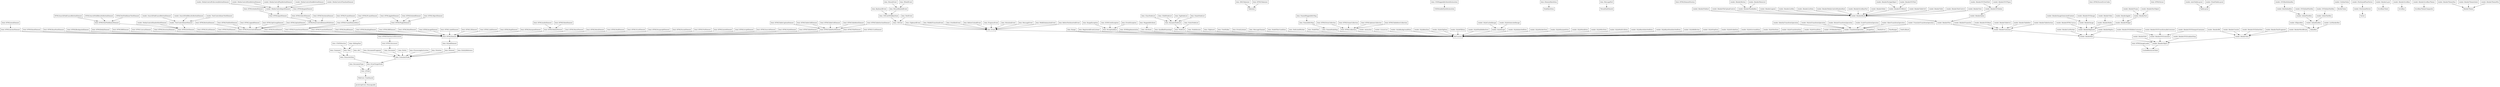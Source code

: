 digraph G{
	node [shape=record];
	Noncopyable [shape=record, label="<self> JavaScriptCore::Noncopyable"];
	TreeShared [shape=record, label="<self> WebCore::TreeShared"];
//! dom
    KeyboardEvent 			[shape=record, label="<self> dom::KeyboardEvent"];
    Range 			        [shape=record, label="<self> dom::Range"];
    XMLTokenizer 			[shape=record, label="<self> dom::XMLTokenizer"];
    ClassNodeList 			[shape=record, label="<self> dom::ClassNodeList"];
    MappedAttribute 		[shape=record, label="<self> dom::MappedAttribute"];
    ClipboardEvent 			[shape=record, label="<self> dom::ClipboardEvent"];
    UIEvent 			    [shape=record, label="<self> dom::UIEvent"];
    CDATASection 			[shape=record, label="<self> dom::CDATASection"];
    CharacterData 			[shape=record, label="<self> dom::CharacterData"];
    ChildNodeList 			[shape=record, label="<self> dom::ChildNodeList"];
    WebKitTransitionEvent 	[shape=record, label="<self> dom::WebKitTransitionEvent"];
    Attr 			        [shape=record, label="<self> dom::Attr"];
    OverflowEvent 			[shape=record, label="<self> dom::OverflowEvent"];
    BeforeUnloadEvent 		[shape=record, label="<self> dom::BeforeUnloadEvent"];
    StyledElement 			[shape=record, label="<self> dom::StyledElement"];
    wNode 			        [shape=record, label="<self> dom::wNode"];
    MouseRelatedEvent 		[shape=record, label="<self> dom::MouseRelatedEvent"];
    ContainerNode 			[shape=record, label="<self> dom::ContainerNode"];
    RangeException 			[shape=record, label="<self> dom::RangeException"];
    RegisteredEventListener	[shape=record, label="<self> dom::RegisteredEventListener"];
    MouseEvent 			    [shape=record, label="<self> dom::MouseEvent"];
    ProgressEvent 			[shape=record, label="<self> dom::ProgressEvent"];
    ExceptionBase 			[shape=record, label="<self> dom::ExceptionBase"];
    MutationEvent 			[shape=record, label="<self> dom::MutationEvent"];
    EditingText 			[shape=record, label="<self> dom::EditingText"];
    DocumentFragment 		[shape=record, label="<self> dom::DocumentFragment"];
    DOMCoreException 		[shape=record, label="<self> dom::DOMCoreException"];
    DOMImplementation 		[shape=record, label="<self> dom::DOMImplementation"];
    Attribute 			    [shape=record, label="<self> dom::Attribute"];
    Document 			    [shape=record, label="<self> dom::Document"];
    QualifiedNameImpl 		[shape=record, label="<self> dom::QualifiedNameImpl"];
    Entity 			        [shape=record, label="<self> dom::Entity"];
    MessageEvent 			[shape=record, label="<self> dom::MessageEvent"];
    ProcessingInstruction 	[shape=record, label="<self> dom::ProcessingInstruction"];
    NodeList 			    [shape=record, label="<self> dom::NodeList"];
    Notation 			    [shape=record, label="<self> dom::Notation"];
    NodeIterator 			[shape=record, label="<self> dom::NodeIterator"];
    CSSMappedAttributeDeclaration[shape=record, label="<self> dom::CSSMappedAttributeDeclaration"];
    Clipboard 			    [shape=record, label="<self> dom::Clipboard"];
    Event 			        [shape=record, label="<self> dom::Event"];
    NamedMappedAttrMap 		[shape=record, label="<self> dom::NamedMappedAttrMap"];
    UIEventWithKeyState 	[shape=record, label="<self> dom::UIEventWithKeyState"];
    TreeWalker 			    [shape=record, label="<self> dom::TreeWalker"];
    EventException 			[shape=record, label="<self> dom::EventException"];
    DocumentType 			[shape=record, label="<self> dom::DocumentType"];
    NamedAttrMap 			[shape=record, label="<self> dom::NamedAttrMap"];
    WheelEvent 				[shape=record, label="<self> dom::WheelEvent"];
    EventTargetNode 		[shape=record, label="<self> dom::EventTargetNode"];
    WebKitAnimationEvent 	[shape=record, label="<self> dom::WebKitAnimationEvent"];
    EventListener 			[shape=record, label="<self> dom::EventListener"];
    ElementRareData 		[shape=record, label="<self> dom::ElementRareData"];
    Element 				[shape=record, label="<self> dom::Element"];
    DynamicNodeList 		[shape=record, label="<self> dom::DynamicNodeList"];
    MessageChannel 			[shape=record, label="<self> dom::MessageChannel"];
    Comment 				[shape=record, label="<self> dom::Comment"];
    TagNodeList 			[shape=record, label="<self> dom::TagNodeList"];
    NodeFilterCondition 	[shape=record, label="<self> dom::NodeFilterCondition"];
    DedicatedWorker 		[shape=record, label="<self> dom::DedicatedWorker"];
    StaticNodeList 			[shape=record, label="<self> dom::StaticNodeList"];
    Text 					[shape=record, label="<self> dom::Text"];
    NodeFilter 				[shape=record, label="<self> dom::NodeFilter"];
    EntityReference 		[shape=record, label="<self> dom::EntityReference"];
    MessagePort 			[shape=record, label="<self> dom::MessagePort"];
    BeforeTextInsertedEvent	[shape=record, label="<self> dom::BeforeTextInsertedEvent"];
    NameNodeList 			[shape=record, label="<self> dom::NameNodeList"];
    NamedNodeMap 			[shape=record, label="<self> dom::NamedNodeMap"];
    TextEvent 			    [shape=record, label="<self> dom::TextEvent"];

//! html
	HTMLAnchorElement      	[shape=record,label="<self> html::HTMLAnchorElement"];
	HTMLAppletElement 		[shape=record,label="<self> html::HTMLAppletElement"];
	HTMLAreaElement 		[shape=record,label="<self> html::HTMLAreaElement"];
	HTMLAudioElement        [shape=record,label="<self> html::HTMLAudioElement"];
	HTMLBaseElement 		[shape=record,label="<self> html::HTMLBaseElement"];
	HTMLBaseFontElement 	[shape=record,label="<self> html::HTMLBaseFontElement"];
	HTMLBlockquoteElement   [shape=record,label="<self> html::HTMLBlockquoteElement"];
	HTMLBodyElement         [shape=record,label="<self> html::HTMLBodyElement"];
	HTMLBRElement 			[shape=record,label="<self> html::HTMLBRElement"];
	HTMLButtonElement       [shape=record,label="<self> html::HTMLButtonElement"];
	HTMLCanvasElement       [shape=record,label="<self> html::HTMLCanvasElement"];
	HTMLCollection          [shape=record,label="<self> html::HTMLCollection"];
	HTMLDirectoryElement    [shape=record,label="<self> html::HTMLDirectoryElement"];
	HTMLDivElement          [shape=record,label="<self> html::HTMLDivElement"];
	HTMLDListElement        [shape=record,label="<self> html::HTMLDListElement"];
	HTMLDocument            [shape=record,label="<self> html::HTMLDocument"];
	HTMLElementFactory 		[shape=record,label="<self> html::HTMLElementFactory"];
	HTMLElement             [shape=record,label="<self> html::HTMLElement"];
	HTMLEmbedElement        [shape=record,label="<self> html::HTMLEmbedElement"];
	HTMLFieldSetElement     [shape=record,label="<self> html::HTMLFieldSetElement"];
	HTMLFontElement         [shape=record,label="<self> html::HTMLFontElement"];
	HTMLFormCollection      [shape=record,label="<self> html::HTMLFormCollection"];
	HTMLFormControlElement  [shape=record,label="<self> html::HTMLFormControlElement"];
	HTMLFormElement         [shape=record,label="<self> html::HTMLFormElement"];
	HTMLFrameElementBase    [shape=record,label="<self> html::HTMLFrameElementBase"];
	HTMLFrameElement        [shape=record,label="<self> html::HTMLFrameElement"];
	HTMLFrameOwnerElement   [shape=record,label="<self> html::HTMLFrameOwnerElement"];
	HTMLFrameSetElement     [shape=record,label="<self> html::HTMLFrameSetElement"];
	HTMLHeadElement         [shape=record,label="<self> html::HTMLHeadElement"];
	HTMLHeadingElement      [shape=record,label="<self> html::HTMLHeadingElement"];
	HTMLHRElement           [shape=record,label="<self> html::HTMLHRElement"];
	HTMLHtmlElement         [shape=record,label="<self> html::HTMLHtmlElement"];
	HTMLIFrameElement       [shape=record,label="<self> html::HTMLIFrameElement"];
	HTMLImageElement        [shape=record,label="<self> html::HTMLImageElement"];
	HTMLImageLoader         [shape=record,label="<self> html::HTMLImageLoader"];
	HTMLInputElement        [shape=record,label="<self> html::HTMLInputElement"];
	HTMLIsIndexElement      [shape=record,label="<self> html::HTMLIsIndexElement"];
	HTMLKeygenElement       [shape=record,label="<self> html::HTMLKeygenElement"];
	HTMLLabelElement        [shape=record,label="<self> html::HTMLLabelElement"];
	HTMLLegendElement       [shape=record,label="<self> html::HTMLLegendElement"];
	HTMLLIElement           [shape=record,label="<self> html::HTMLLIElement"];
	HTMLLinkElement         [shape=record,label="<self> html::HTMLLinkElement"];
	HTMLMapElement          [shape=record,label="<self> html::HTMLMapElement"];
	HTMLMarqueeElement      [shape=record,label="<self> html::HTMLMarqueeElement"];
	HTMLMediaElement        [shape=record,label="<self> html::HTMLMediaElement"];
	HTMLMenuElement         [shape=record,label="<self> html::HTMLMenuElement"];
	HTMLMetaElement         [shape=record,label="<self> html::HTMLMetaElement"];
	HTMLModElement          [shape=record,label="<self> html::HTMLModElement"];
	HTMLNameCollection      [shape=record,label="<self> html::HTMLNameCollection"];
	HTMLObjectElement       [shape=record,label="<self> html::HTMLObjectElement"];
	HTMLOListElement        [shape=record,label="<self> html::HTMLOListElement"];
	HTMLOptGroupElement     [shape=record,label="<self> html::HTMLOptGroupElement"];
	HTMLOptionElement       [shape=record,label="<self> html::HTMLOptionElement"];
	HTMLOptionsCollection   [shape=record,label="<self> html::HTMLOptionsCollection"];
	HTMLParagraphElement    [shape=record,label="<self> html::HTMLParagraphElement"];
	HTMLParamElement        [shape=record,label="<self> html::HTMLParamElement"];
	HTMLParserErrorCodes    [shape=record,label="<self> html::HTMLParserErrorCodes"];
	HTMLParser              [shape=record,label="<self> html::HTMLParser"];
	HTMLPlugInElement       [shape=record,label="<self> html::HTMLPlugInElement"];
	HTMLPreElement          [shape=record,label="<self> html::HTMLPreElement"];
	HTMLQuoteElement        [shape=record,label="<self> html::HTMLQuoteElement"];
	HTMLScriptElement       [shape=record,label="<self> html::HTMLScriptElement"];
	HTMLSelectElement       [shape=record,label="<self> html::HTMLSelectElement"];
	HTMLSourceElement       [shape=record,label="<self> html::HTMLSourceElement"];
	HTMLStyleElement 		[shape=record,label="<self> html::HTMLStyleElement 	"];
	HTMLTableCaptionElement [shape=record,label="<self> html::HTMLTableCaptionElement"];
	HTMLTableCellElement    [shape=record,label="<self> html::HTMLTableCellElement"];
	HTMLTableColElement     [shape=record,label="<self> html::HTMLTableColElement"];
	HTMLTableElement        [shape=record,label="<self> html::HTMLTableElement"];
	HTMLTablePartElement    [shape=record,label="<self> html::HTMLTablePartElement"];
	HTMLTableRowElement     [shape=record,label="<self> html::HTMLTableRowElement"];
	HTMLTableRowsCollection [shape=record,label="<self> html::HTMLTableRowsCollection"];
	HTMLTableSectionElement [shape=record,label="<self> html::HTMLTableSectionElement"];
	HTMLTextAreaElement     [shape=record,label="<self> html::HTMLTextAreaElement"];
	HTMLTitleElement        [shape=record,label="<self> html::HTMLTitleElement"];
	HTMLTokenizer           [shape=record,label="<self> html::HTMLTokenizer"];
	HTMLUListElement        [shape=record,label="<self> html::HTMLUListElement"];
	HTMLVideoElement 		[shape=record,label="<self> html::HTMLVideoElement"];
	HTMLViewSourceDocument  [shape=record,label="<self> html::HTMLViewSourceDocument"];
	HTMLTextFieldInnerElement[shape=record,label="<self> html::HTMLTextFieldInnerElement"];
    //! render
    Animation                       [shape=record, label="<self> render::Animation"];
    AutoTableLayout                 [shape=record, label="<self> render::AutoTableLayout"];
    CursorList                      [shape=record, label="<self> render::CursorList"];
    EllipsisBox                     [shape=record, label="<self> render::EllipsisBox"];
    FixedTableLayout                [shape=record, label="<self> render::FixedTableLayout"];
    IdentityTransformOperation      [shape=record, label="<self> render::IdentityTransformOperation"];
    InlineFlowBox                   [shape=record, label="<self> render::InlineFlowBox"];
    InlineRunBox                    [shape=record, label="<self> render::InlineRunBox"];
    InlineTextBox                   [shape=record, label="<self> render::InlineTextBox"];
    ListMarkerBox                   [shape=record, label="<self> render::ListMarkerBox"];
    MatrixTransformOperation        [shape=record, label="<self> render::MatrixTransformOperation"];
    MediaControlFullscreenButtonElement[shape=record, label="<self> render::MediaControlFullscreenButtonElement"];
    MediaControlInputElement        [shape=record, label="<self> render::MediaControlInputElement"];
    MediaControlMuteButtonElement   [shape=record, label="<self> render::MediaControlMuteButtonElement"];
    MediaControlPlayButtonElement   [shape=record, label="<self> render::MediaControlPlayButtonElement"];
    MediaControlSeekButtonElement   [shape=record, label="<self> render::MediaControlSeekButtonElement"];
    MediaControlShadowRootElement   [shape=record, label="<self> render::MediaControlShadowRootElement"];
    MediaControlTimelineElement     [shape=record, label="<self> render::MediaControlTimelineElement"];
    OutlineValue                    [shape=record, label="<self> render::OutlineValue"];
    PositionedFloatVector           [shape=record, label="<self> render::PositionedFloatVector"];
    PositionedVector                [shape=record, label="<self> render::PositionedVector"];
    RenderApplet                    [shape=record, label="<self> render::RenderApplet"];
    RenderBlock				        [shape=record, label="<self> render::RenderBlock"];
    RenderBox				        [shape=record, label="<self> render::RenderBox"];
    RenderBR				        [shape=record, label="<self> render::RenderBR"];
    RenderButton				    [shape=record, label="<self> render::RenderButton"];
    RenderContainer				    [shape=record, label="<self> render::RenderContainer"];
    RenderCounter				    [shape=record, label="<self> render::RenderCounter"];
    RenderFieldset				    [shape=record, label="<self> render::RenderFieldset"];
    RenderFileUploadControl			[shape=record, label="<self> render::RenderFileUploadControl"];
    RenderFlexibleBox				[shape=record, label="<self> render::RenderFlexibleBox"];
    RenderFlow				        [shape=record, label="<self> render::RenderFlow"];
    RenderForeignObject				[shape=record, label="<self> render::RenderForeignObject"];
    RenderFrame				        [shape=record, label="<self> render::RenderFrame"];
    RenderFrameSet				    [shape=record, label="<self> render::RenderFrameSet"];
    RenderHTMLCanvas				[shape=record, label="<self> render::RenderHTMLCanvas"];
    RenderImageGeneratedContent		[shape=record, label="<self> render::RenderImageGeneratedContent"];
    RenderImage				        [shape=record, label="<self> render::RenderImage"];
    RenderInline				    [shape=record, label="<self> render::RenderInline"];
    RenderLayer				        [shape=record, label="<self> render::RenderLayer"];
    RenderLegend				    [shape=record, label="<self> render::RenderLegend"];
    RenderListBox				    [shape=record, label="<self> render::RenderListBox"];
    RenderListItem				    [shape=record, label="<self> render::RenderListItem"];
    RenderListMarker				[shape=record, label="<self> render::RenderListMarker"];
    RenderMediaControlShadowRoot	[shape=record, label="<self> render::RenderMediaControlShadowRoot"];
    RenderMedia				        [shape=record, label="<self> render::RenderMedia"];
    RenderMenuList				    [shape=record, label="<self> render::RenderMenuList"];
    RenderObject				    [shape=record, label="<self> render::RenderObject"];
    RenderPartObject				[shape=record, label="<self> render::RenderPartObject"];
    RenderPart				        [shape=record, label="<self> render::RenderPart"];
    RenderPath				        [shape=record, label="<self> render::RenderPath"];
    RenderReplaced				    [shape=record, label="<self> render::RenderReplaced"];
    RenderReplica				    [shape=record, label="<self> render::RenderReplica"];
    RenderScrollbarPart				[shape=record, label="<self> render::RenderScrollbarPart"];
    RenderScrollbar				    [shape=record, label="<self> render::RenderScrollbar"];
    RenderScrollbarTheme			[shape=record, label="<self> render::RenderScrollbarTheme"];
    RenderSlider				    [shape=record, label="<self> render::RenderSlider"];
    RenderSVGBlock				    [shape=record, label="<self> render::RenderSVGBlock"];
    RenderSVGContainer				[shape=record, label="<self> render::RenderSVGContainer"];
    RenderSVGGradientStop			[shape=record, label="<self> render::RenderSVGGradientStop"];
    RenderSVGHiddenContainer		[shape=record, label="<self> render::RenderSVGHiddenContainer"];
    RenderSVGImage				    [shape=record, label="<self> render::RenderSVGImage"];
    RenderSVGInline				    [shape=record, label="<self> render::RenderSVGInline"];
    RenderSVGInlineText				[shape=record, label="<self> render::RenderSVGInlineText"];
    RenderSVGRoot				    [shape=record, label="<self> render::RenderSVGRoot"];
    RenderSVGTextPath				[shape=record, label="<self> render::RenderSVGTextPath"];
    RenderSVGText				    [shape=record, label="<self> render::RenderSVGText"];
    RenderSVGTransformableContainer	[shape=record, label="<self> render::RenderSVGTransformableContainer"];
    RenderSVGTSpan			    	[shape=record, label="<self> render::RenderSVGTSpan"];
    RenderSVGViewportContainer		[shape=record, label="<self> render::RenderSVGViewportContainer"];
    RenderTableCell			    	[shape=record, label="<self> render::RenderTableCell"];
    RenderTableCol				    [shape=record, label="<self> render::RenderTableCol"];
    RenderTable	        			[shape=record, label="<self> render::RenderTable"];
    RenderTableRow		    		[shape=record, label="<self> render::RenderTableRow"];
    RenderTableSection				[shape=record, label="<self> render::RenderTableSection"];
    RenderTextControl				[shape=record, label="<self> render::RenderTextControl"];
    RenderTextFragment				[shape=record, label="<self> render::RenderTextFragment"];
    RenderText				        [shape=record, label="<self> render::RenderText"];
    RenderThemeMac	    			[shape=record, label="<self> render::RenderThemeMac"];
    RenderThemeSafari				[shape=record, label="<self> render::RenderThemeSafari"];
    RenderThemeWin		    		[shape=record, label="<self> render::RenderThemeWin"];
    RenderVideo			        	[shape=record, label="<self> render::RenderVideo"];
    RenderView			        	[shape=record, label="<self> render::RenderView"];
    RenderWidget			    	[shape=record, label="<self> render::RenderWidget"];
    RenderWordBreak			    	[shape=record, label="<self> render::RenderWordBreak"];
    RootInlineBox			    	[shape=record, label="<self> render::RootInlineBox"];
    RotateTransformOperation		[shape=record, label="<self> render::RotateTransformOperation"];
    ScaleTransformOperation			[shape=record, label="<self> render::ScaleTransformOperation"];
    SearchFieldCancelButtonElement	[shape=record, label="<self> render::SearchFieldCancelButtonElement"];
    SearchFieldResultsButtonElement	[shape=record, label="<self> render::SearchFieldResultsButtonElement"];
    SkewTransformOperation			[shape=record, label="<self> render::SkewTransformOperation"];
    StyleBackgroundData				[shape=record, label="<self> render::StyleBackgroundData"];
    StyleBoxData			    	[shape=record, label="<self> render::StyleBoxData"];
    StyleCachedImage				[shape=record, label="<self> render::StyleCachedImage"];
    StyleClipData			    	[shape=record, label="<self> render::StyleClipData"];
    StyleFillData			    	[shape=record, label="<self> render::StyleFillData"];
    StyleFlexibleBoxData			[shape=record, label="<self> render::StyleFlexibleBoxData"];
    StyleGeneratedImage				[shape=record, label="<self> render::StyleGeneratedImage"];
    StyleImage			        	[shape=record, label="<self> render::StyleImage"];
    StyleInheritedData				[shape=record, label="<self> render::StyleInheritedData"];
    StyleMarkerData			    	[shape=record, label="<self> render::StyleMarkerData"];
    StyleMarqueeData				[shape=record, label="<self> render::StyleMarqueeData"];
    StyleMaskData		    		[shape=record, label="<self> render::StyleMaskData"];
    StyleMiscData		    		[shape=record, label="<self> render::StyleMiscData"];
    StyleMultiColData				[shape=record, label="<self> render::StyleMultiColData"];
    StyleRareInheritedData			[shape=record, label="<self> render::StyleRareInheritedData"];
    StyleRareNonInheritedData		[shape=record, label="<self> render::StyleRareNonInheritedData"];
    StyleReflection			    	[shape=record, label="<self> render::StyleReflection"];
    StyleStopData			    	[shape=record, label="<self> render::StyleStopData"];
    StyleStrokeData			    	[shape=record, label="<self> render::StyleStrokeData"];
    StyleSurroundData				[shape=record, label="<self> render::StyleSurroundData"];
    StyleTextData			    	[shape=record, label="<self> render::StyleTextData"];
    StyleTransformData				[shape=record, label="<self> render::StyleTransformData"];
    StyleVisualData			    	[shape=record, label="<self> render::StyleVisualData"];
    SVGInlineFlowBox				[shape=record, label="<self> render::SVGInlineFlowBox"];
    SVGInlineTextBox				[shape=record, label="<self> render::SVGInlineTextBox"];
    SVGRenderStyle			    	[shape=record, label="<self> render::SVGRenderStyle"];
    SVGRootInlineBox				[shape=record, label="<self> render::SVGRootInlineBox"];
    TextControlInnerElement			[shape=record, label="<self> render::TextControlInnerElement"];
    TextControlInnerTextElement		[shape=record, label="<self> render::TextControlInnerTextElement"];
    TransformOperation			    [shape=record, label="<self> render::TransformOperation"];
    TranslateTransformOperation		[shape=record, label="<self> render::TranslateTransformOperation"];

	TreeShared -> Noncopyable ;

    KeyboardEvent -> UIEventWithKeyState;
    Range -> RefCounted;
    XMLTokenizer -> Tokenizer;
    ClassNodeList -> DynamicNodeList;
    MappedAttribute -> Attribute;
    ClipboardEvent -> Event;
    UIEvent -> Event;
    CDATASection -> Text;
    CharacterData -> EventTargetNode;
    ChildNodeList -> DynamicNodeList;
    WebKitTransitionEvent -> Event;
    Attr -> ContainerNode;
    OverflowEvent -> Event;
    BeforeUnloadEvent -> Event;
    StyledElement -> Element;
    wNode -> TreeShared;
    MouseRelatedEvent -> UIEventWithKeyState;
    ContainerNode -> EventTargetNode;
    RangeException -> ExceptionBase;
    RegisteredEventListener -> RefCounted;
    MouseEvent -> MouseRelatedEvent;
    ProgressEvent -> Event;
    ExceptionBase -> RefCounted;
    MutationEvent -> Event;
    EditingText -> Text;
    DocumentFragment -> ContainerNode;
    DOMCoreException -> ExceptionBase;
    DOMImplementation -> RefCounted;
    Attribute -> RefCounted;
    Document -> ContainerNode;
    QualifiedNameImpl -> RefCounted;
    Entity -> ContainerNode;
    MessageEvent -> Event;
    ProcessingInstruction -> ContainerNode;
    NodeList -> RefCounted;
    Notation -> ContainerNode;
    NodeIterator -> RefCounted;
    CSSMappedAttributeDeclaration -> CSSMutableStyleDeclaration;
    Clipboard -> RefCounted;
    Event -> RefCounted;
    NamedMappedAttrMap -> NamedAttrMap;
    UIEventWithKeyState -> UIEvent;
    TreeWalker -> RefCounted;
    EventException -> ExceptionBase;
    DocumentType -> wNode;
    NamedAttrMap -> NamedNodeMap;
    WheelEvent -> MouseRelatedEvent;
    EventTargetNode -> wNode;
    WebKitAnimationEvent -> Event;
    EventListener -> RefCounted;
    ElementRareData -> NodeRareData;
    Element -> ContainerNode;
    DynamicNodeList -> NodeList;
    MessageChannel -> RefCounted;
    Comment -> CharacterData;
    TagNodeList -> DynamicNodeList;
    NodeFilterCondition -> RefCounted;
    DedicatedWorker -> RefCounted;
    StaticNodeList -> NodeList;
    Text -> CharacterData;
    NodeFilter -> RefCounted;
    EntityReference -> ContainerNode;
    MessagePort -> ThreadSafeShared;
    BeforeTextInsertedEvent -> Event;
    NameNodeList -> DynamicNodeList;
    NamedNodeMap -> RefCounted;
    TextEvent -> UIEvent;
    // html
    HTMLAnchorElement -> HTMLElement;
    HTMLAppletElement -> HTMLPlugInElement;
    HTMLAreaElement -> HTMLAnchorElement;
    HTMLAudioElement -> HTMLMediaElement;
    HTMLBaseElement -> HTMLElement;
    HTMLBaseFontElement -> HTMLElement;
    HTMLBlockquoteElement -> HTMLElement;
    HTMLBodyElement -> HTMLElement;
    HTMLBRElement -> HTMLElement;
    HTMLButtonElement -> HTMLFormControlElement;
    HTMLCanvasElement -> HTMLElement;
    HTMLCollection -> RefCounted;
    HTMLDirectoryElement -> HTMLElement;
    HTMLDivElement -> HTMLElement;
    HTMLDListElement -> HTMLElement;
    HTMLDocument -> Document;
    HTMLElement -> StyledElement;
    HTMLEmbedElement -> HTMLPlugInElement;
    HTMLFieldSetElement -> HTMLFormControlElement;
    HTMLFontElement -> HTMLElement;
    HTMLFormCollection -> HTMLCollection;
    HTMLFormControlElement -> HTMLElement;
    HTMLFormControlElementWithState -> HTMLFormControlElement;
    HTMLFormElement -> HTMLElement;
    HTMLFrameElementBase -> HTMLFrameOwnerElement;
    HTMLFrameElement -> HTMLFrameElementBase;
    HTMLFrameOwnerElement -> HTMLElement;
    HTMLFrameSetElement -> HTMLElement;
    HTMLHeadElement -> HTMLElement;
    HTMLHeadingElement -> HTMLElement;
    HTMLHRElement -> HTMLElement;
    HTMLHtmlElement -> HTMLElement;
    HTMLIFrameElement -> HTMLFrameElementBase;
    HTMLImageElement -> HTMLElement;
    HTMLImageLoader -> CachedResourceClient;
    HTMLInputElement -> HTMLFormControlElementWithState;
    HTMLIsIndexElement -> HTMLInputElement;
    HTMLKeygenElement -> HTMLSelectElement;
    HTMLLabelElement -> HTMLElement;
    HTMLLegendElement -> HTMLFormControlElement;
    HTMLLIElement -> HTMLElement;
    HTMLLinkElement -> HTMLElement;
    HTMLMapElement -> HTMLElement;
    HTMLMarqueeElement -> HTMLElement;
    HTMLMediaElement -> HTMLElement;
    HTMLMenuElement -> HTMLElement;
    HTMLMetaElement -> HTMLElement;
    HTMLModElement -> HTMLElement;
    HTMLNameCollection -> HTMLCollection;
    HTMLObjectElement -> HTMLPlugInElement;
    HTMLOListElement -> HTMLElement;
    HTMLOptGroupElement -> HTMLFormControlElement;
    HTMLOptionElement -> HTMLFormControlElement;
    HTMLOptionsCollection -> HTMLCollection;
    HTMLParagraphElement -> HTMLElement;
    HTMLParamElement -> HTMLElement;
    HTMLPlugInElement -> HTMLFrameOwnerElement;
    HTMLPreElement -> HTMLElement;
    HTMLQuoteElement -> HTMLElement;
    HTMLScriptElement -> HTMLElement;
    HTMLSearchFieldCancelButtonElement -> HTMLTextFieldInnerElement;
    HTMLSearchFieldResultsButtonElement -> HTMLTextFieldInnerElement;
    HTMLSelectElement -> HTMLFormControlElementWithState;
    HTMLSourceElement -> HTMLElement;
    HTMLStyleElement -> HTMLElement;
    HTMLTableCaptionElement -> HTMLTablePartElement;
    HTMLTableCellElement -> HTMLTablePartElement;
    HTMLTableColElement -> HTMLTablePartElement;
    HTMLTableElement -> HTMLElement;
    HTMLTablePartElement -> HTMLElement;
    HTMLTableRowElement -> HTMLTablePartElement;
    HTMLTableRowsCollection -> HTMLCollection;
    HTMLTableSectionElement -> HTMLTablePartElement;
    HTMLTextAreaElement -> HTMLFormControlElementWithState;
    HTMLTextFieldInnerElement -> HTMLDivElement;
    HTMLTextFieldInnerTextElement -> HTMLTextFieldInnerElement;
    HTMLTitleElement -> HTMLElement;
    HTMLTokenizer -> Tokenizer;
    HTMLUListElement -> HTMLElement;
    HTMLVideoElement -> HTMLMediaElement;
    HTMLViewSourceDocument -> HTMLDocument;
    ImageData -> RefCounted;
    MediaError -> RefCounted;
    TimeRanges -> RefCounted;
    VoidCallback -> RefCounted;
    //! render 
    Animation -> RefCounted;
    AutoTableLayout -> TableLayout;
    CursorList -> RefCounted;
    EllipsisBox -> InlineBox;
    FixedTableLayout -> TableLayout;
    IdentityTransformOperation -> TransformOperation;
    InlineFlowBox -> InlineRunBox;
    InlineRunBox -> InlineBox;
    InlineTextBox -> InlineRunBox;
    ListMarkerBox -> InlineBox;
    MatrixTransformOperation -> TransformOperation;
    MediaControlFullscreenButtonElement -> MediaControlInputElement;
    MediaControlInputElement -> HTMLInputElement;
    MediaControlMuteButtonElement -> MediaControlInputElement;
    MediaControlPlayButtonElement -> MediaControlInputElement;
    MediaControlSeekButtonElement -> MediaControlInputElement;
    MediaControlShadowRootElement -> HTMLDivElement;
    MediaControlTimelineElement -> MediaControlInputElement;
    OutlineValue -> BorderValue;
    PositionedFloatVector -> PositionedVector;
    PositionedVector -> Vector;
    RenderApplet -> RenderWidget;
    RenderBlock -> RenderFlow;
    RenderBox -> RenderObject;
    RenderBR -> RenderText;
    RenderButton -> RenderFlexibleBox;
    RenderContainer -> RenderBox;
    RenderCounter -> RenderText;
    RenderFieldset -> RenderBlock;
    RenderFileUploadControl -> RenderBlock;
    RenderFlexibleBox -> RenderBlock;
    RenderFlow -> RenderContainer;
    RenderForeignObject -> RenderSVGBlock;
    RenderFrame -> RenderPart;
    RenderFrameSet -> RenderContainer;
    RenderHTMLCanvas -> RenderReplaced;
    RenderImageGeneratedContent -> RenderImage;
    RenderImage -> RenderReplaced;
    RenderInline -> RenderFlow;
    RenderLayer -> ScrollbarClient;
    RenderLegend -> RenderBlock;
    RenderListBox -> RenderBlock;
    RenderListItem -> RenderBlock;
    RenderListMarker -> RenderBox;
    RenderMediaControlShadowRoot -> RenderBlock;
    RenderMedia -> RenderReplaced;
    RenderMenuList -> RenderFlexibleBox;
    RenderObject -> CachedResourceClient;
    RenderPartObject -> RenderPart;
    RenderPart -> RenderWidget;
    RenderPath -> RenderObject;
    RenderReplaced -> RenderBox;
    RenderReplica -> RenderBox;
    RenderScrollbarPart -> RenderBlock;
    RenderScrollbar -> Scrollbar;
    RenderScrollbarTheme -> ScrollbarThemeComposite;
    RenderSlider -> RenderBlock;
    RenderSVGBlock -> RenderBlock;
    RenderSVGContainer -> RenderObject;
    RenderSVGGradientStop -> RenderObject;
    RenderSVGHiddenContainer -> RenderSVGContainer;
    RenderSVGImage -> RenderImage;
    RenderSVGInline -> RenderInline;
    RenderSVGInlineText -> RenderText;
    RenderSVGRoot -> RenderContainer;
    RenderSVGTextPath -> RenderSVGInline;
    RenderSVGText -> RenderSVGBlock;
    RenderSVGTransformableContainer -> RenderSVGContainer;
    RenderSVGTSpan -> RenderSVGInline;
    RenderSVGViewportContainer -> RenderSVGContainer;
    RenderTableCell -> RenderBlock;
    RenderTableCol -> RenderContainer;
    RenderTable -> RenderBlock;
    RenderTableRow -> RenderContainer;
    RenderTableSection -> RenderContainer;
    RenderTextControl -> RenderBlock;
    RenderTextFragment -> RenderText;
    RenderText -> RenderObject;
    RenderThemeMac -> RenderTheme;
    RenderThemeSafari -> RenderTheme;
    RenderThemeWin -> RenderTheme;
    RenderVideo -> RenderMedia;
    RenderView -> RenderBlock;
    RenderWidget -> RenderReplaced;
    RenderWordBreak -> RenderText;
    RootInlineBox -> InlineFlowBox;
    RotateTransformOperation -> TransformOperation;
    ScaleTransformOperation -> TransformOperation;
    SearchFieldCancelButtonElement -> TextControlInnerElement;
    SearchFieldResultsButtonElement -> TextControlInnerElement;
    SkewTransformOperation -> TransformOperation;
    StyleBackgroundData -> RefCounted;
    StyleBoxData -> RefCounted;
    StyleCachedImage -> StyleImage;
    StyleClipData -> RefCounted;
    StyleFillData -> RefCounted;
    StyleFlexibleBoxData -> RefCounted;
    StyleGeneratedImage -> StyleImage;
    StyleImage -> RefCounted;
    StyleInheritedData -> RefCounted;
    StyleMarkerData -> RefCounted;
    StyleMarqueeData -> RefCounted;
    StyleMaskData -> RefCounted;
    StyleMiscData -> RefCounted;
    StyleMultiColData -> RefCounted;
    StyleRareInheritedData -> RefCounted;
    StyleRareNonInheritedData -> RefCounted;
    StyleReflection -> RefCounted;
    StyleStopData -> RefCounted;
    StyleStrokeData -> RefCounted;
    StyleSurroundData -> RefCounted;
    StyleTextData -> RefCounted;
    StyleTransformData -> RefCounted;
    StyleVisualData -> RefCounted;
    SVGInlineFlowBox -> InlineFlowBox;
    SVGInlineTextBox -> InlineTextBox;
    SVGRenderStyle -> RefCounted;
    SVGRootInlineBox -> RootInlineBox;
    TextControlInnerElement -> HTMLDivElement;
    TextControlInnerTextElement -> TextControlInnerElement;
    TransformOperation -> RefCounted;
    TranslateTransformOperation -> TransformOperation;
}
